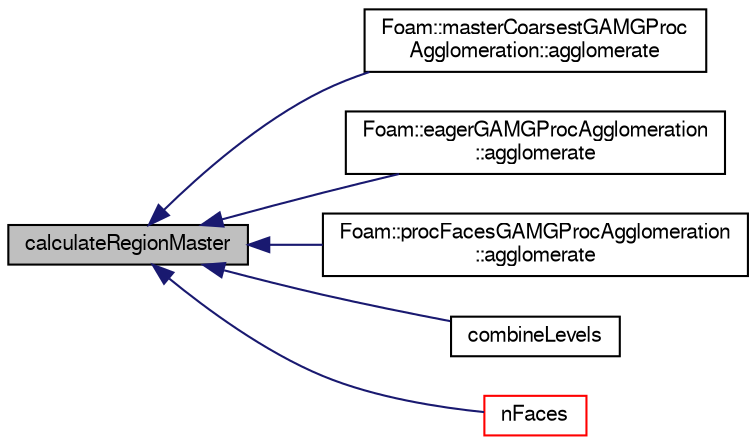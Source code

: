 digraph "calculateRegionMaster"
{
  bgcolor="transparent";
  edge [fontname="FreeSans",fontsize="10",labelfontname="FreeSans",labelfontsize="10"];
  node [fontname="FreeSans",fontsize="10",shape=record];
  rankdir="LR";
  Node2059 [label="calculateRegionMaster",height=0.2,width=0.4,color="black", fillcolor="grey75", style="filled", fontcolor="black"];
  Node2059 -> Node2060 [dir="back",color="midnightblue",fontsize="10",style="solid",fontname="FreeSans"];
  Node2060 [label="Foam::masterCoarsestGAMGProc\lAgglomeration::agglomerate",height=0.2,width=0.4,color="black",URL="$a26990.html#aafdd9615cff0be3c3c601afb8526aee5",tooltip="Modify agglomeration. Return true if modified. "];
  Node2059 -> Node2061 [dir="back",color="midnightblue",fontsize="10",style="solid",fontname="FreeSans"];
  Node2061 [label="Foam::eagerGAMGProcAgglomeration\l::agglomerate",height=0.2,width=0.4,color="black",URL="$a26978.html#aafdd9615cff0be3c3c601afb8526aee5",tooltip="Modify agglomeration. Return true if modified. "];
  Node2059 -> Node2062 [dir="back",color="midnightblue",fontsize="10",style="solid",fontname="FreeSans"];
  Node2062 [label="Foam::procFacesGAMGProcAgglomeration\l::agglomerate",height=0.2,width=0.4,color="black",URL="$a26998.html#aafdd9615cff0be3c3c601afb8526aee5",tooltip="Modify agglomeration. Return true if modified. "];
  Node2059 -> Node2063 [dir="back",color="midnightblue",fontsize="10",style="solid",fontname="FreeSans"];
  Node2063 [label="combineLevels",height=0.2,width=0.4,color="black",URL="$a26970.html#abaee0f1c3a95a986561b1ea1bfbdd61e",tooltip="Combine a level with the previous one. "];
  Node2059 -> Node2064 [dir="back",color="midnightblue",fontsize="10",style="solid",fontname="FreeSans"];
  Node2064 [label="nFaces",height=0.2,width=0.4,color="red",URL="$a26970.html#afb7f337f99c970a8e63778e3fddc909c",tooltip="Return number of coarse faces (before processor agglomeration) "];
}
